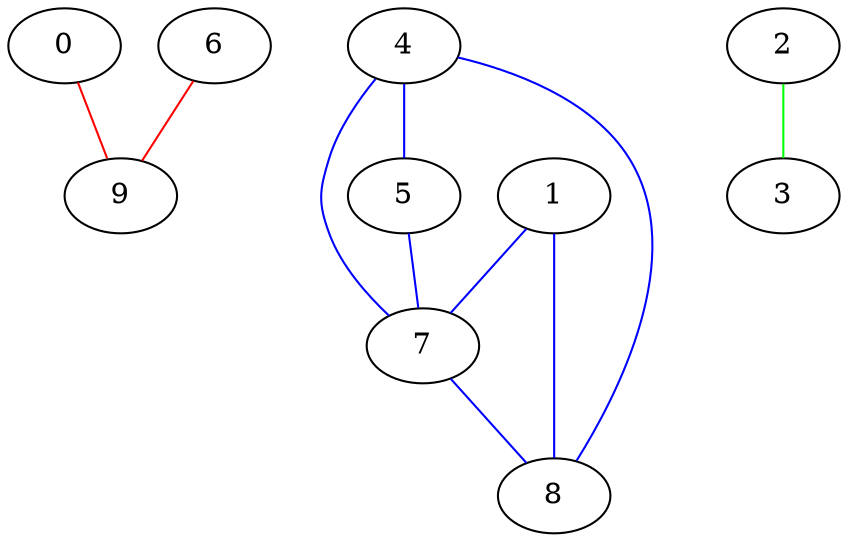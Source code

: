graph test3 {
      0 -- 9  [color = red] ;
      1 -- 7  [color = blue] ;
      1 -- 8  [color = blue] ;
      2 -- 3  [color = green] ;
      3 ;
      4 -- 5  [color = blue] ;
      4 -- 7  [color = blue] ;
      4 -- 8  [color = blue] ;
      5 -- 7  [color = blue] ;
      6 -- 9  [color = red] ;
      7 -- 8  [color = blue] ;
      8 ;
      9 
}